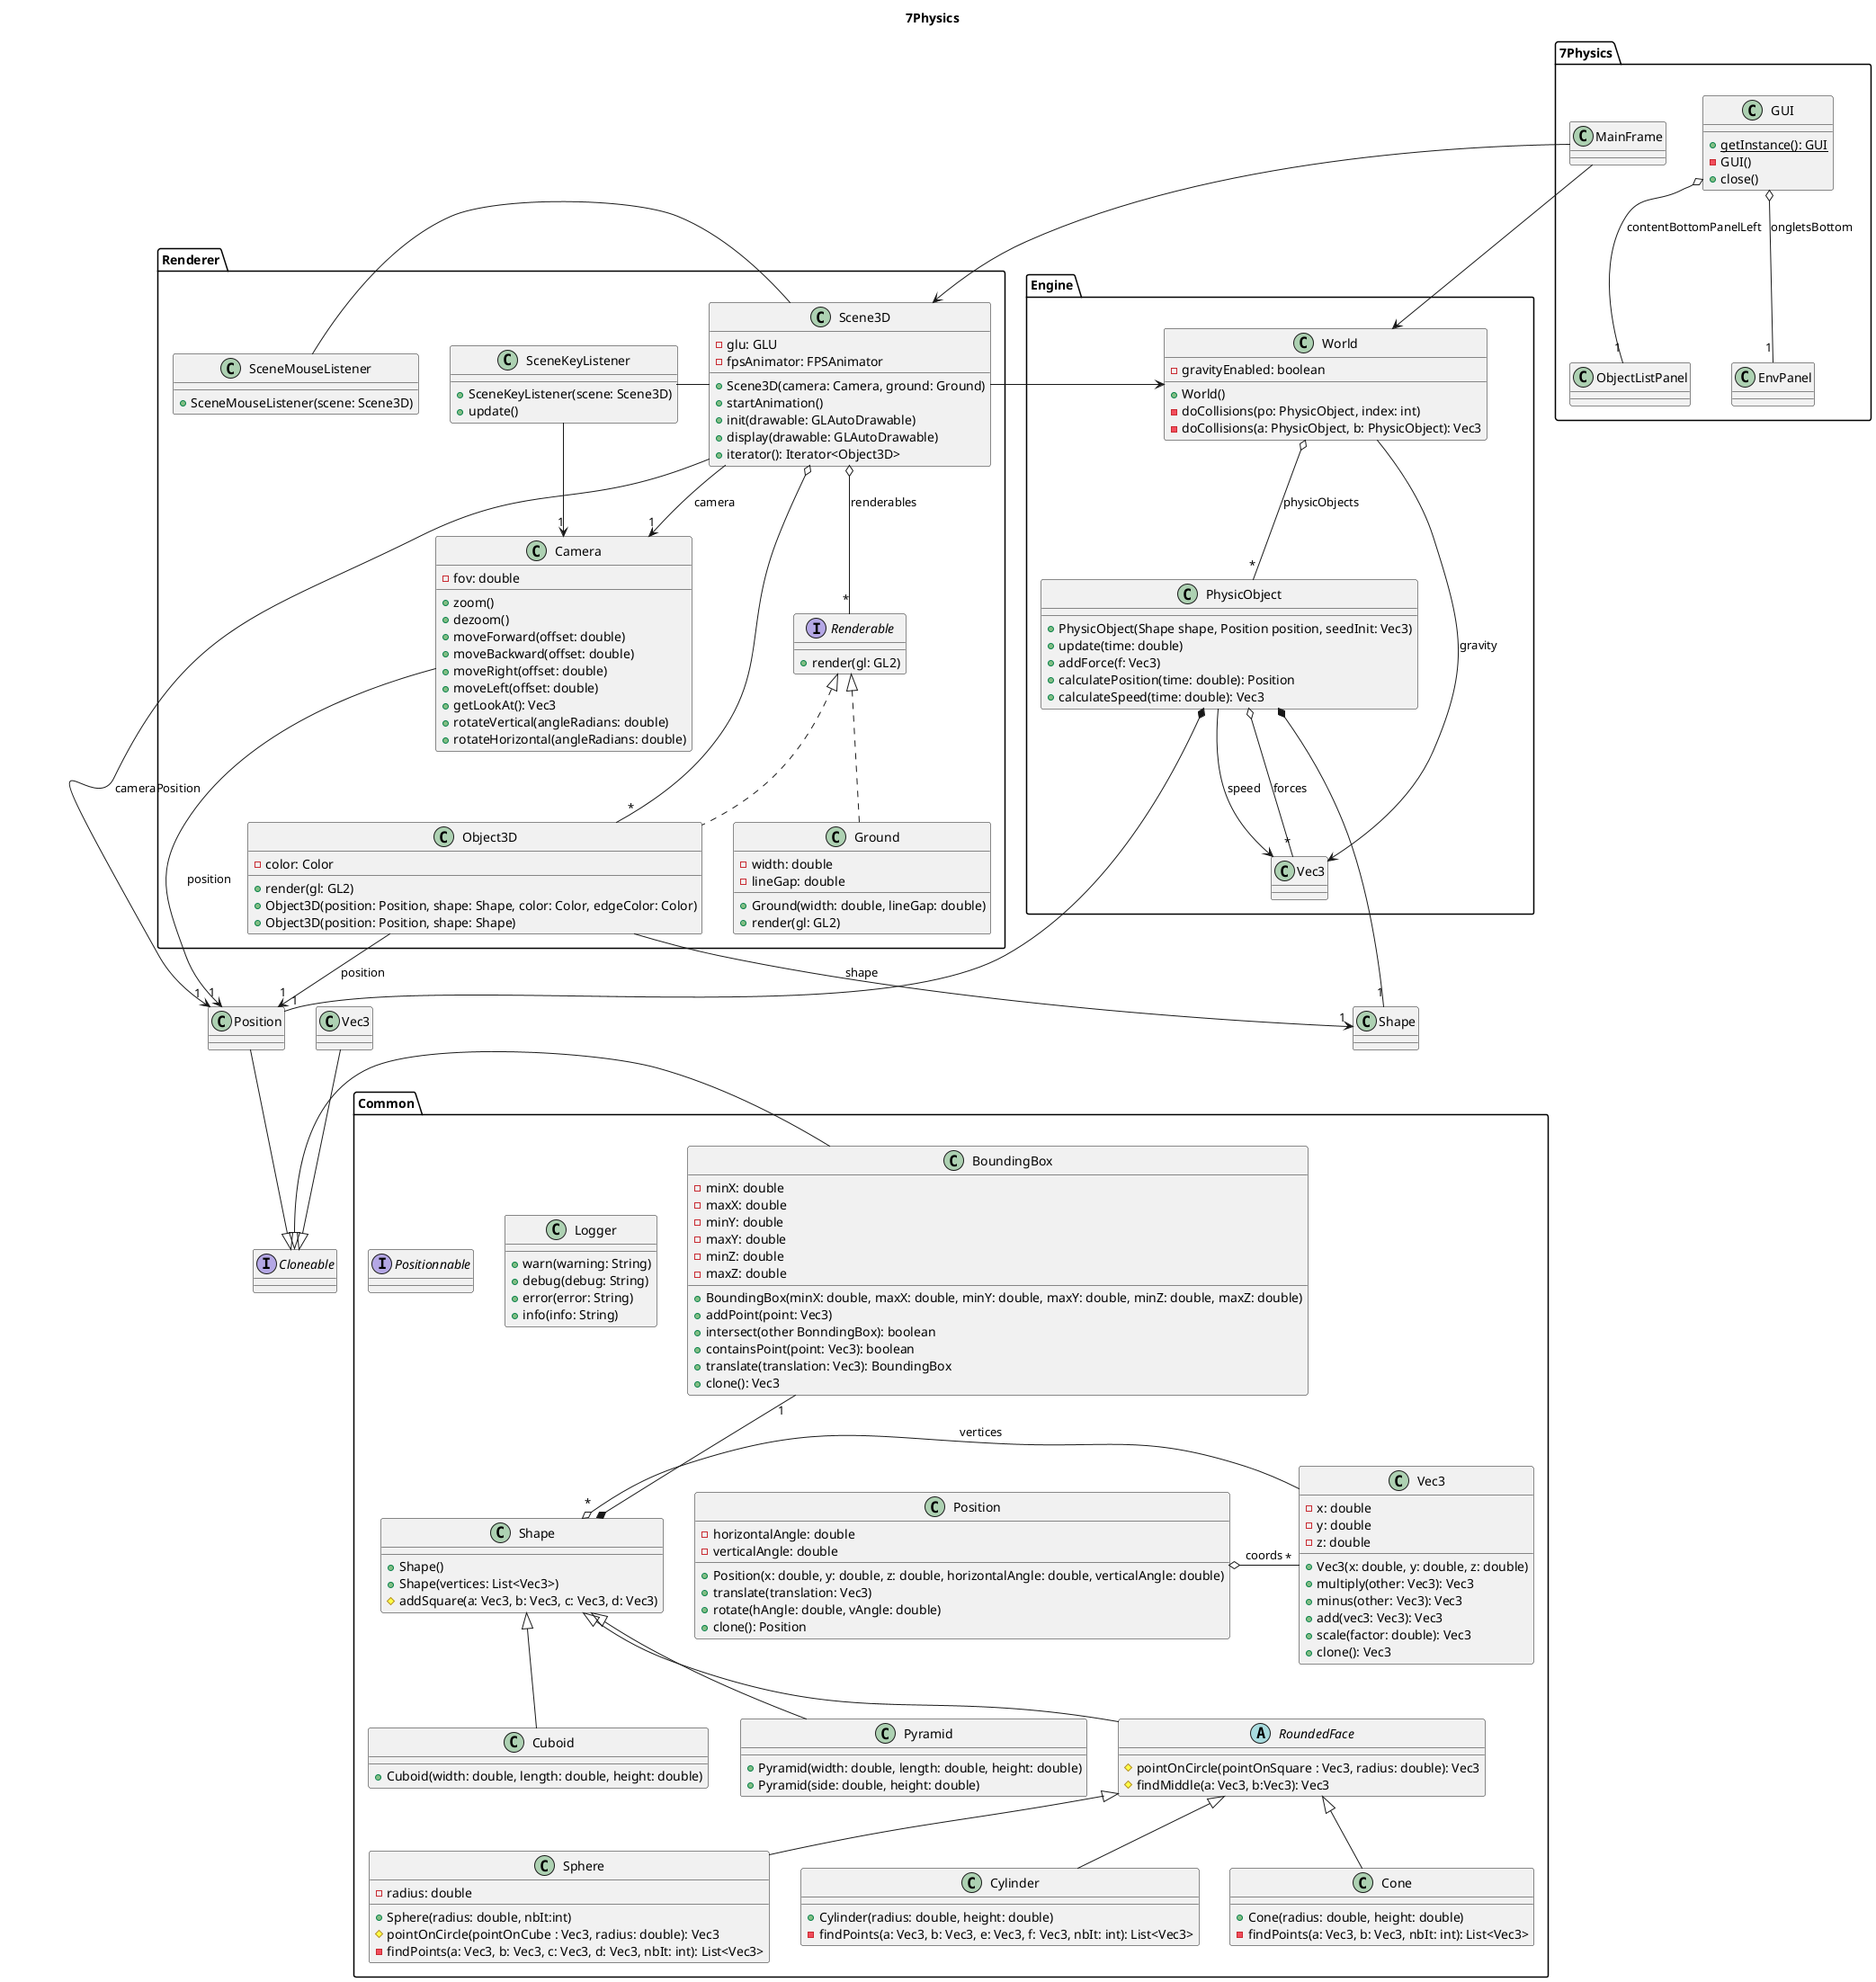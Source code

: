 @startuml

title 7Physics

package 7Physics {
    class MainFrame {
    
    }

    class GUI {
        + {static} getInstance(): GUI
        - GUI()
        + close()
    }

    class ObjectListPanel

    class EnvPanel

    GUI o-- "1" ObjectListPanel: contentBottomPanelLeft
    GUI o-- "1" EnvPanel: ongletsBottom
}

package Engine {
    class World {
        - gravityEnabled: boolean
        + World()
        - doCollisions(po: PhysicObject, index: int)
        - doCollisions(a: PhysicObject, b: PhysicObject): Vec3
    }

    class PhysicObject {
        + PhysicObject(Shape shape, Position position, seedInit: Vec3)
        + update(time: double)
        + addForce(f: Vec3)
        + calculatePosition(time: double): Position
        + calculateSpeed(time: double): Vec3
    }

    World o--"*" PhysicObject: physicObjects
    World --> Vec3: gravity
}

PhysicObject --> Vec3: speed
PhysicObject o--"*" Vec3: forces
PhysicObject *-- "1" Position
PhysicObject *-- "1" Shape

package Renderer {
    class Scene3D {
        - glu: GLU
        - fpsAnimator: FPSAnimator
        + Scene3D(camera: Camera, ground: Ground)
        + startAnimation()
        + init(drawable: GLAutoDrawable)
        + display(drawable: GLAutoDrawable)
        + iterator(): Iterator<Object3D>
    }

    interface Renderable {
        + render(gl: GL2)
    }

    class Object3D {
        - color: Color
        + render(gl: GL2)
        + Object3D(position: Position, shape: Shape, color: Color, edgeColor: Color)
        + Object3D(position: Position, shape: Shape)
    }

    class Ground {
        - width: double
        - lineGap: double
        + Ground(width: double, lineGap: double)
        + render(gl: GL2)
    }

    class Camera {
        - fov: double
        + zoom()
        + dezoom()
        + moveForward(offset: double)
        + moveBackward(offset: double)
        + moveRight(offset: double)
        + moveLeft(offset: double)
        + getLookAt(): Vec3
        + rotateVertical(angleRadians: double)
        + rotateHorizontal(angleRadians: double)
    }

    class SceneKeyListener {
        + SceneKeyListener(scene: Scene3D)
        + update()
    }

    class SceneMouseListener {
        + SceneMouseListener(scene: Scene3D)
    }

    Object3D "*" --o Scene3D
    Renderable <|.. Object3D
    Renderable <|.. Ground
    Scene3D o--"*" Renderable: renderables
    Scene3D --> "1" Camera: camera
    Scene3D - SceneKeyListener
    SceneMouseListener - Scene3D
    SceneKeyListener --> "1" Camera

}

package Common {
    class Position {
        - horizontalAngle: double
        - verticalAngle: double
        + Position(x: double, y: double, z: double, horizontalAngle: double, verticalAngle: double)
        + translate(translation: Vec3)
        + rotate(hAngle: double, vAngle: double)
        + clone(): Position
    }

    class Shape {
        + Shape()
        + Shape(vertices: List<Vec3>)
        # addSquare(a: Vec3, b: Vec3, c: Vec3, d: Vec3)
    }

    class Vec3 {
        - x: double
        - y: double
        - z: double
        + Vec3(x: double, y: double, z: double)
        + multiply(other: Vec3): Vec3
        + minus(other: Vec3): Vec3
        + add(vec3: Vec3): Vec3
        + scale(factor: double): Vec3
        + clone(): Vec3
    }

    class Logger {
        + warn(warning: String)
        + debug(debug: String)
        + error(error: String)
        + info(info: String)
    }

    class Cuboid {
        + Cuboid(width: double, length: double, height: double)
    }

    class Pyramid {
        + Pyramid(width: double, length: double, height: double)
        + Pyramid(side: double, height: double)
    }
    abstract RoundedFace {
        # pointOnCircle(pointOnSquare : Vec3, radius: double): Vec3
        # findMiddle(a: Vec3, b:Vec3): Vec3
    }

    class Sphere {
        - radius: double
        + Sphere(radius: double, nbIt:int)
        # pointOnCircle(pointOnCube : Vec3, radius: double): Vec3
        - findPoints(a: Vec3, b: Vec3, c: Vec3, d: Vec3, nbIt: int): List<Vec3>
    }

    class Cylinder {
        + Cylinder(radius: double, height: double)
        - findPoints(a: Vec3, b: Vec3, e: Vec3, f: Vec3, nbIt: int): List<Vec3>
    }

    class Cone {
        + Cone(radius: double, height: double)
        - findPoints(a: Vec3, b: Vec3, nbIt: int): List<Vec3>
    }

    class BoundingBox {
        - minX: double
        - maxX: double
        - minY: double
        - maxY: double
        - minZ: double
        - maxZ: double
        + BoundingBox(minX: double, maxX: double, minY: double, maxY: double, minZ: double, maxZ: double)
        + addPoint(point: Vec3)
        + intersect(other BonndingBox): boolean
        + containsPoint(point: Vec3): boolean
        + translate(translation: Vec3): BoundingBox
        + clone(): Vec3
    }

    interface Positionnable {

    }

    Position o- "*" Vec3: coords
    Shape "*" o- Vec3: vertices
    BoundingBox "1"--* Shape
    Shape  <|-- Cuboid
    Shape  <|-- Pyramid
    Shape  <|-- RoundedFace
    RoundedFace  <|-- Sphere
    RoundedFace  <|-- Cone
    RoundedFace  <|-- Cylinder

}

interface Cloneable

MainFrame --> World
MainFrame --> Scene3D
Scene3D -> World
Object3D --> "1" Shape: shape
Object3D --> "1" Position: position
Scene3D --> "1" Position: cameraPosition
Camera --> "1" Position: position
Vec3 --|> Cloneable
BoundingBox -|> Cloneable
Position --|> Cloneable
@enduml